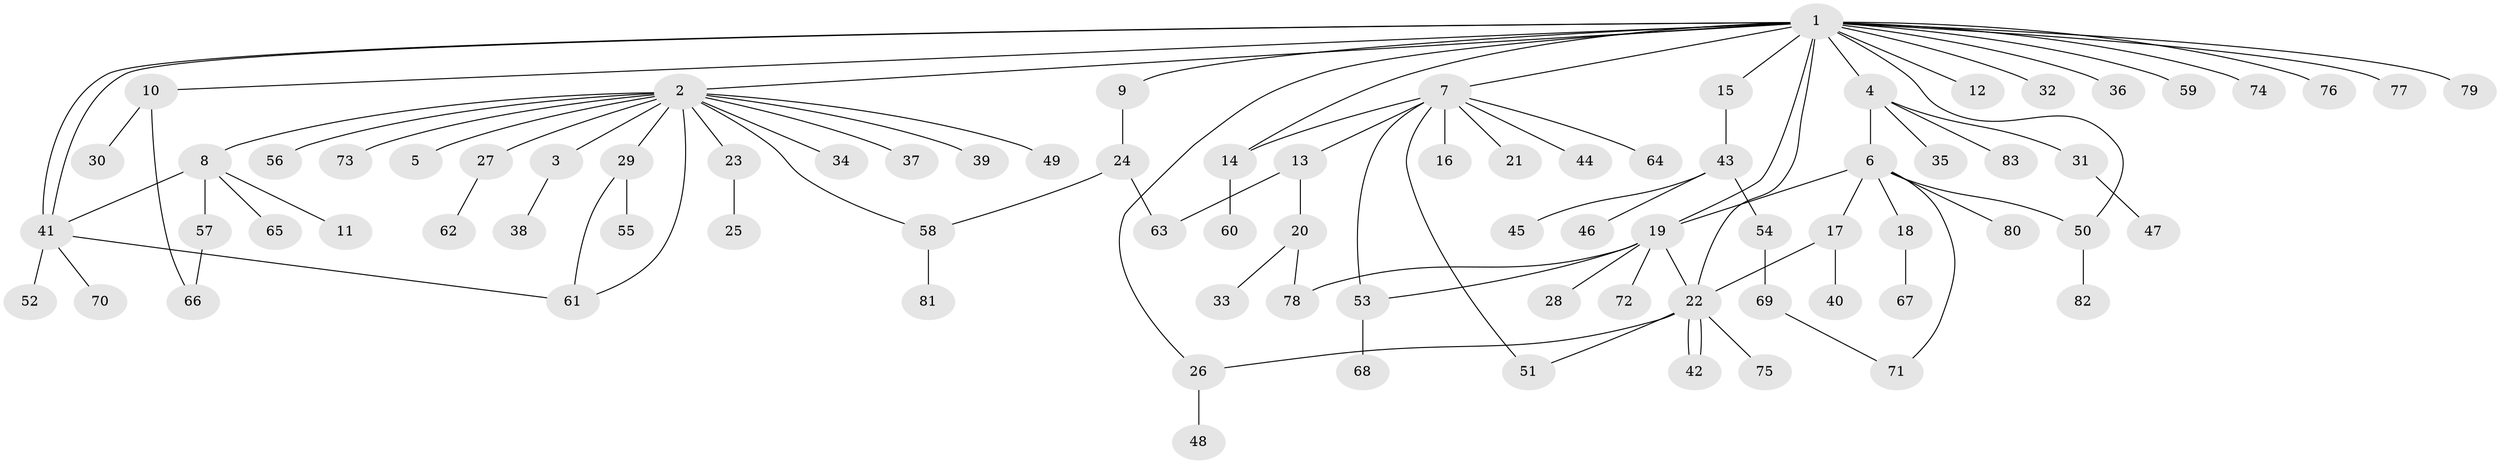 // Generated by graph-tools (version 1.1) at 2025/35/03/09/25 02:35:28]
// undirected, 83 vertices, 100 edges
graph export_dot {
graph [start="1"]
  node [color=gray90,style=filled];
  1;
  2;
  3;
  4;
  5;
  6;
  7;
  8;
  9;
  10;
  11;
  12;
  13;
  14;
  15;
  16;
  17;
  18;
  19;
  20;
  21;
  22;
  23;
  24;
  25;
  26;
  27;
  28;
  29;
  30;
  31;
  32;
  33;
  34;
  35;
  36;
  37;
  38;
  39;
  40;
  41;
  42;
  43;
  44;
  45;
  46;
  47;
  48;
  49;
  50;
  51;
  52;
  53;
  54;
  55;
  56;
  57;
  58;
  59;
  60;
  61;
  62;
  63;
  64;
  65;
  66;
  67;
  68;
  69;
  70;
  71;
  72;
  73;
  74;
  75;
  76;
  77;
  78;
  79;
  80;
  81;
  82;
  83;
  1 -- 2;
  1 -- 4;
  1 -- 7;
  1 -- 9;
  1 -- 10;
  1 -- 12;
  1 -- 14;
  1 -- 15;
  1 -- 19;
  1 -- 22;
  1 -- 26;
  1 -- 32;
  1 -- 36;
  1 -- 41;
  1 -- 41;
  1 -- 50;
  1 -- 59;
  1 -- 74;
  1 -- 76;
  1 -- 77;
  1 -- 79;
  2 -- 3;
  2 -- 5;
  2 -- 8;
  2 -- 23;
  2 -- 27;
  2 -- 29;
  2 -- 34;
  2 -- 37;
  2 -- 39;
  2 -- 49;
  2 -- 56;
  2 -- 58;
  2 -- 61;
  2 -- 73;
  3 -- 38;
  4 -- 6;
  4 -- 31;
  4 -- 35;
  4 -- 83;
  6 -- 17;
  6 -- 18;
  6 -- 19;
  6 -- 50;
  6 -- 71;
  6 -- 80;
  7 -- 13;
  7 -- 14;
  7 -- 16;
  7 -- 21;
  7 -- 44;
  7 -- 51;
  7 -- 53;
  7 -- 64;
  8 -- 11;
  8 -- 41;
  8 -- 57;
  8 -- 65;
  9 -- 24;
  10 -- 30;
  10 -- 66;
  13 -- 20;
  13 -- 63;
  14 -- 60;
  15 -- 43;
  17 -- 22;
  17 -- 40;
  18 -- 67;
  19 -- 22;
  19 -- 28;
  19 -- 53;
  19 -- 72;
  19 -- 78;
  20 -- 33;
  20 -- 78;
  22 -- 26;
  22 -- 42;
  22 -- 42;
  22 -- 51;
  22 -- 75;
  23 -- 25;
  24 -- 58;
  24 -- 63;
  26 -- 48;
  27 -- 62;
  29 -- 55;
  29 -- 61;
  31 -- 47;
  41 -- 52;
  41 -- 61;
  41 -- 70;
  43 -- 45;
  43 -- 46;
  43 -- 54;
  50 -- 82;
  53 -- 68;
  54 -- 69;
  57 -- 66;
  58 -- 81;
  69 -- 71;
}
